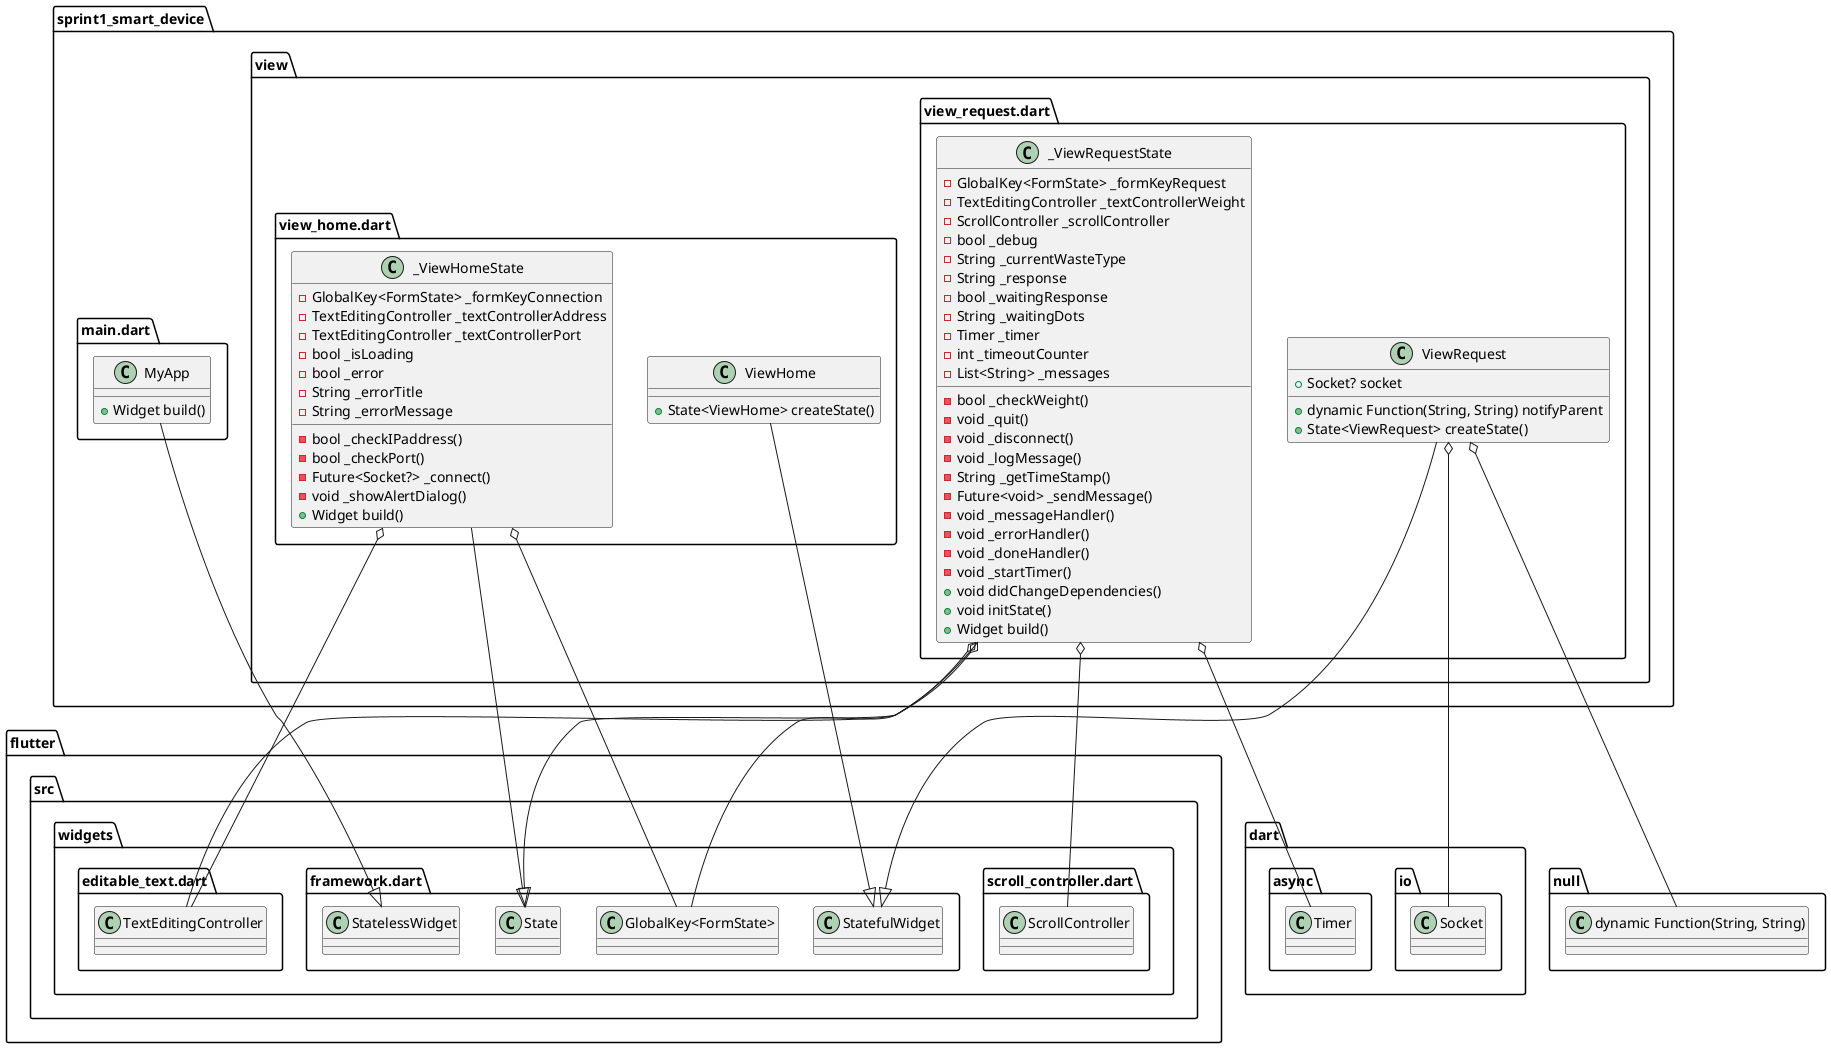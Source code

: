 @startuml
set namespaceSeparator ::

class "sprint1_smart_device::main.dart::MyApp" {
  +Widget build()
}

"flutter::src::widgets::framework.dart::StatelessWidget" <|-- "sprint1_smart_device::main.dart::MyApp"

class "sprint1_smart_device::view::view_home.dart::ViewHome" {
  +State<ViewHome> createState()
}

"flutter::src::widgets::framework.dart::StatefulWidget" <|-- "sprint1_smart_device::view::view_home.dart::ViewHome"

class "sprint1_smart_device::view::view_home.dart::_ViewHomeState" {
  -GlobalKey<FormState> _formKeyConnection
  -TextEditingController _textControllerAddress
  -TextEditingController _textControllerPort
  -bool _isLoading
  -bool _error
  -String _errorTitle
  -String _errorMessage
  -bool _checkIPaddress()
  -bool _checkPort()
  -Future<Socket?> _connect()
  -void _showAlertDialog()
  +Widget build()
}

"sprint1_smart_device::view::view_home.dart::_ViewHomeState" o-- "flutter::src::widgets::framework.dart::GlobalKey<FormState>"
"sprint1_smart_device::view::view_home.dart::_ViewHomeState" o-- "flutter::src::widgets::editable_text.dart::TextEditingController"
"flutter::src::widgets::framework.dart::State" <|-- "sprint1_smart_device::view::view_home.dart::_ViewHomeState"

class "sprint1_smart_device::view::view_request.dart::ViewRequest" {
  +Socket? socket
  +dynamic Function(String, String) notifyParent
  +State<ViewRequest> createState()
}

"sprint1_smart_device::view::view_request.dart::ViewRequest" o-- "dart::io::Socket"
"sprint1_smart_device::view::view_request.dart::ViewRequest" o-- "null::dynamic Function(String, String)"
"flutter::src::widgets::framework.dart::StatefulWidget" <|-- "sprint1_smart_device::view::view_request.dart::ViewRequest"

class "sprint1_smart_device::view::view_request.dart::_ViewRequestState" {
  -GlobalKey<FormState> _formKeyRequest
  -TextEditingController _textControllerWeight
  -ScrollController _scrollController
  -bool _debug
  -String _currentWasteType
  -String _response
  -bool _waitingResponse
  -String _waitingDots
  -Timer _timer
  -int _timeoutCounter
  -List<String> _messages
  -bool _checkWeight()
  -void _quit()
  -void _disconnect()
  -void _logMessage()
  -String _getTimeStamp()
  -Future<void> _sendMessage()
  -void _messageHandler()
  -void _errorHandler()
  -void _doneHandler()
  -void _startTimer()
  +void didChangeDependencies()
  +void initState()
  +Widget build()
}

"sprint1_smart_device::view::view_request.dart::_ViewRequestState" o-- "flutter::src::widgets::framework.dart::GlobalKey<FormState>"
"sprint1_smart_device::view::view_request.dart::_ViewRequestState" o-- "flutter::src::widgets::editable_text.dart::TextEditingController"
"sprint1_smart_device::view::view_request.dart::_ViewRequestState" o-- "flutter::src::widgets::scroll_controller.dart::ScrollController"
"sprint1_smart_device::view::view_request.dart::_ViewRequestState" o-- "dart::async::Timer"
"flutter::src::widgets::framework.dart::State" <|-- "sprint1_smart_device::view::view_request.dart::_ViewRequestState"


@enduml